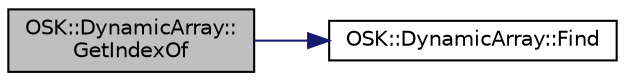 digraph "OSK::DynamicArray::GetIndexOf"
{
 // LATEX_PDF_SIZE
  edge [fontname="Helvetica",fontsize="10",labelfontname="Helvetica",labelfontsize="10"];
  node [fontname="Helvetica",fontsize="10",shape=record];
  rankdir="LR";
  Node1 [label="OSK::DynamicArray::\lGetIndexOf",height=0.2,width=0.4,color="black", fillcolor="grey75", style="filled", fontcolor="black",tooltip="Obtiene el índice del primer elemento almacenado que sea igual a el dado."];
  Node1 -> Node2 [color="midnightblue",fontsize="10",style="solid"];
  Node2 [label="OSK::DynamicArray::Find",height=0.2,width=0.4,color="black", fillcolor="white", style="filled",URL="$class_o_s_k_1_1_dynamic_array.html#a1631d885e5ebe9c44c943291faa39918",tooltip="Obtiene el iterador del primer elemento almacenado que sea igual a el dado."];
}
